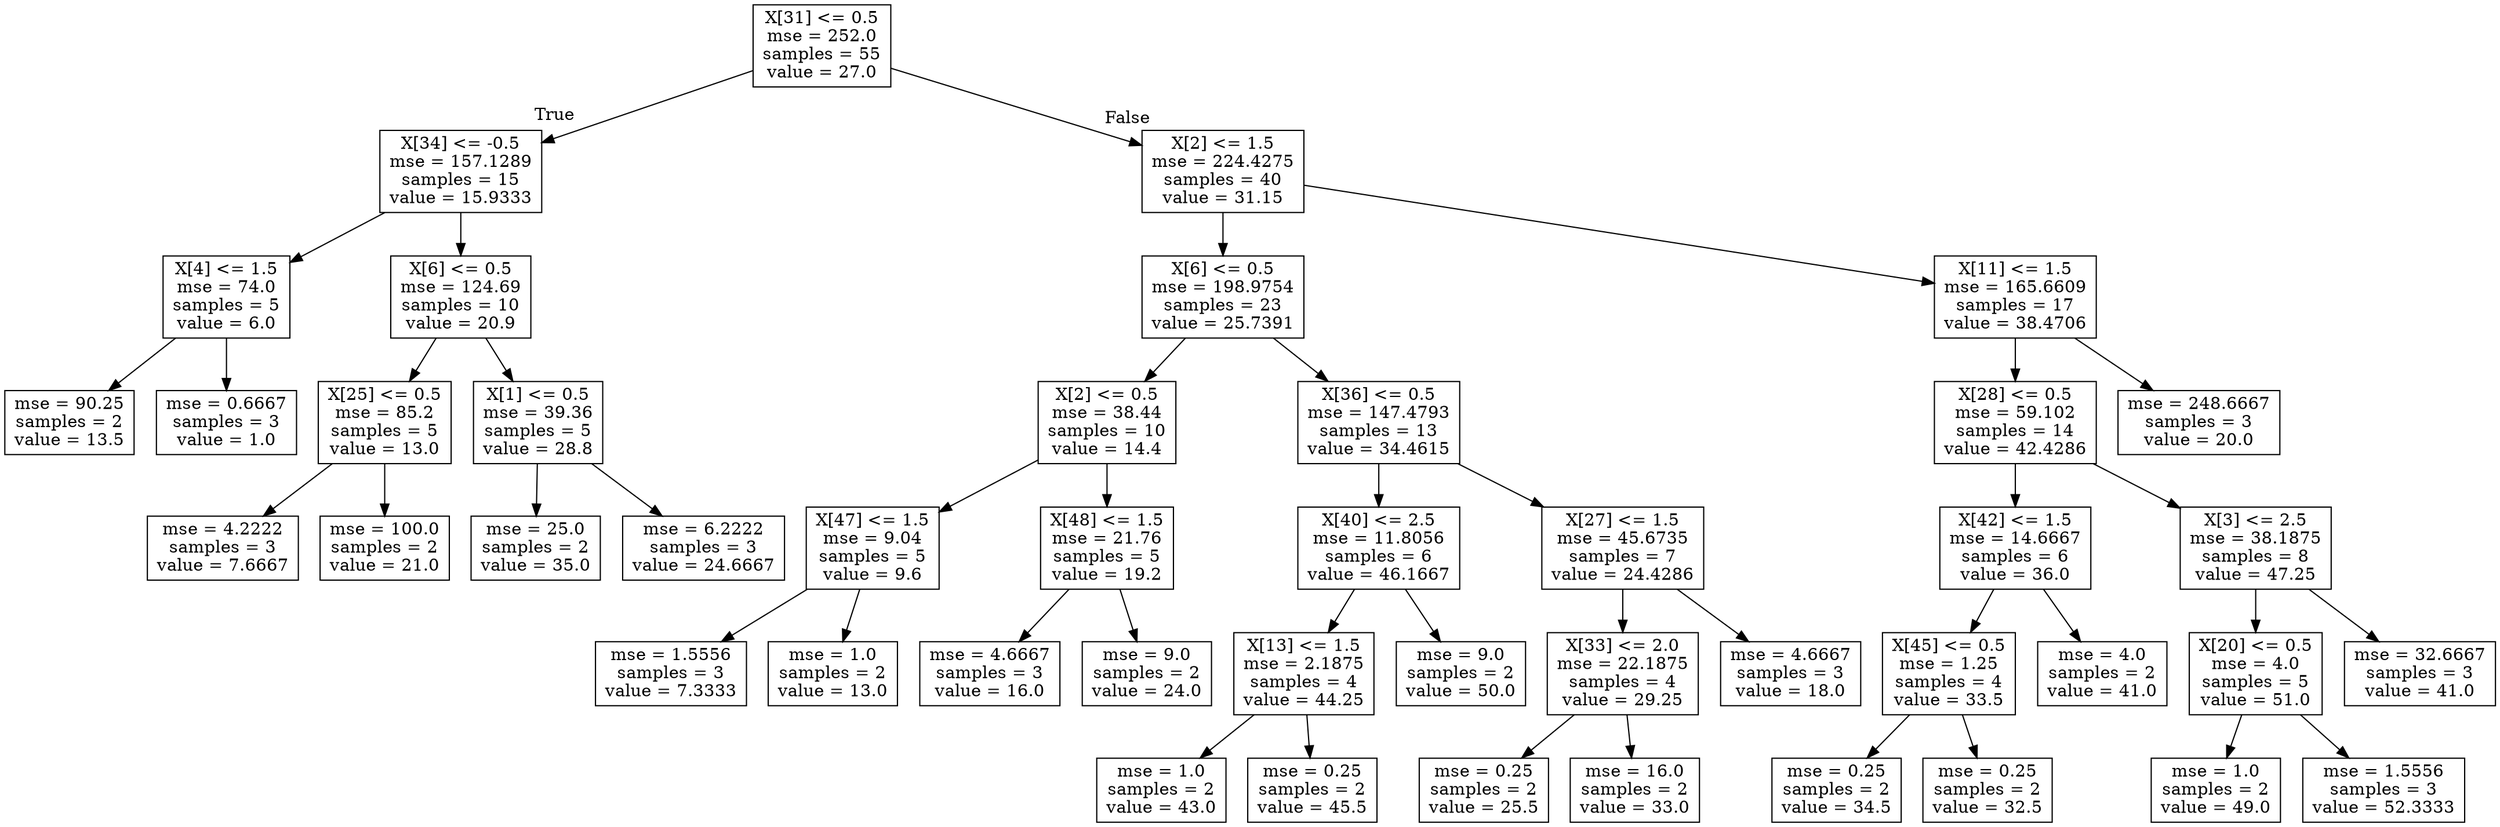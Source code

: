 digraph Tree {
node [shape=box] ;
0 [label="X[31] <= 0.5\nmse = 252.0\nsamples = 55\nvalue = 27.0"] ;
1 [label="X[34] <= -0.5\nmse = 157.1289\nsamples = 15\nvalue = 15.9333"] ;
0 -> 1 [labeldistance=2.5, labelangle=45, headlabel="True"] ;
2 [label="X[4] <= 1.5\nmse = 74.0\nsamples = 5\nvalue = 6.0"] ;
1 -> 2 ;
3 [label="mse = 90.25\nsamples = 2\nvalue = 13.5"] ;
2 -> 3 ;
4 [label="mse = 0.6667\nsamples = 3\nvalue = 1.0"] ;
2 -> 4 ;
5 [label="X[6] <= 0.5\nmse = 124.69\nsamples = 10\nvalue = 20.9"] ;
1 -> 5 ;
6 [label="X[25] <= 0.5\nmse = 85.2\nsamples = 5\nvalue = 13.0"] ;
5 -> 6 ;
7 [label="mse = 4.2222\nsamples = 3\nvalue = 7.6667"] ;
6 -> 7 ;
8 [label="mse = 100.0\nsamples = 2\nvalue = 21.0"] ;
6 -> 8 ;
9 [label="X[1] <= 0.5\nmse = 39.36\nsamples = 5\nvalue = 28.8"] ;
5 -> 9 ;
10 [label="mse = 25.0\nsamples = 2\nvalue = 35.0"] ;
9 -> 10 ;
11 [label="mse = 6.2222\nsamples = 3\nvalue = 24.6667"] ;
9 -> 11 ;
12 [label="X[2] <= 1.5\nmse = 224.4275\nsamples = 40\nvalue = 31.15"] ;
0 -> 12 [labeldistance=2.5, labelangle=-45, headlabel="False"] ;
13 [label="X[6] <= 0.5\nmse = 198.9754\nsamples = 23\nvalue = 25.7391"] ;
12 -> 13 ;
14 [label="X[2] <= 0.5\nmse = 38.44\nsamples = 10\nvalue = 14.4"] ;
13 -> 14 ;
15 [label="X[47] <= 1.5\nmse = 9.04\nsamples = 5\nvalue = 9.6"] ;
14 -> 15 ;
16 [label="mse = 1.5556\nsamples = 3\nvalue = 7.3333"] ;
15 -> 16 ;
17 [label="mse = 1.0\nsamples = 2\nvalue = 13.0"] ;
15 -> 17 ;
18 [label="X[48] <= 1.5\nmse = 21.76\nsamples = 5\nvalue = 19.2"] ;
14 -> 18 ;
19 [label="mse = 4.6667\nsamples = 3\nvalue = 16.0"] ;
18 -> 19 ;
20 [label="mse = 9.0\nsamples = 2\nvalue = 24.0"] ;
18 -> 20 ;
21 [label="X[36] <= 0.5\nmse = 147.4793\nsamples = 13\nvalue = 34.4615"] ;
13 -> 21 ;
22 [label="X[40] <= 2.5\nmse = 11.8056\nsamples = 6\nvalue = 46.1667"] ;
21 -> 22 ;
23 [label="X[13] <= 1.5\nmse = 2.1875\nsamples = 4\nvalue = 44.25"] ;
22 -> 23 ;
24 [label="mse = 1.0\nsamples = 2\nvalue = 43.0"] ;
23 -> 24 ;
25 [label="mse = 0.25\nsamples = 2\nvalue = 45.5"] ;
23 -> 25 ;
26 [label="mse = 9.0\nsamples = 2\nvalue = 50.0"] ;
22 -> 26 ;
27 [label="X[27] <= 1.5\nmse = 45.6735\nsamples = 7\nvalue = 24.4286"] ;
21 -> 27 ;
28 [label="X[33] <= 2.0\nmse = 22.1875\nsamples = 4\nvalue = 29.25"] ;
27 -> 28 ;
29 [label="mse = 0.25\nsamples = 2\nvalue = 25.5"] ;
28 -> 29 ;
30 [label="mse = 16.0\nsamples = 2\nvalue = 33.0"] ;
28 -> 30 ;
31 [label="mse = 4.6667\nsamples = 3\nvalue = 18.0"] ;
27 -> 31 ;
32 [label="X[11] <= 1.5\nmse = 165.6609\nsamples = 17\nvalue = 38.4706"] ;
12 -> 32 ;
33 [label="X[28] <= 0.5\nmse = 59.102\nsamples = 14\nvalue = 42.4286"] ;
32 -> 33 ;
34 [label="X[42] <= 1.5\nmse = 14.6667\nsamples = 6\nvalue = 36.0"] ;
33 -> 34 ;
35 [label="X[45] <= 0.5\nmse = 1.25\nsamples = 4\nvalue = 33.5"] ;
34 -> 35 ;
36 [label="mse = 0.25\nsamples = 2\nvalue = 34.5"] ;
35 -> 36 ;
37 [label="mse = 0.25\nsamples = 2\nvalue = 32.5"] ;
35 -> 37 ;
38 [label="mse = 4.0\nsamples = 2\nvalue = 41.0"] ;
34 -> 38 ;
39 [label="X[3] <= 2.5\nmse = 38.1875\nsamples = 8\nvalue = 47.25"] ;
33 -> 39 ;
40 [label="X[20] <= 0.5\nmse = 4.0\nsamples = 5\nvalue = 51.0"] ;
39 -> 40 ;
41 [label="mse = 1.0\nsamples = 2\nvalue = 49.0"] ;
40 -> 41 ;
42 [label="mse = 1.5556\nsamples = 3\nvalue = 52.3333"] ;
40 -> 42 ;
43 [label="mse = 32.6667\nsamples = 3\nvalue = 41.0"] ;
39 -> 43 ;
44 [label="mse = 248.6667\nsamples = 3\nvalue = 20.0"] ;
32 -> 44 ;
}